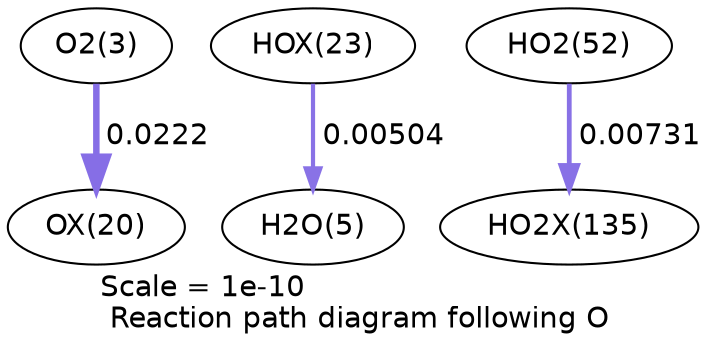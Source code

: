 digraph reaction_paths {
center=1;
s5 -> s25[fontname="Helvetica", penwidth=3.12, arrowsize=1.56, color="0.7, 0.522, 0.9"
, label=" 0.0222"];
s28 -> s7[fontname="Helvetica", penwidth=2.01, arrowsize=1, color="0.7, 0.505, 0.9"
, label=" 0.00504"];
s21 -> s40[fontname="Helvetica", penwidth=2.29, arrowsize=1.14, color="0.7, 0.507, 0.9"
, label=" 0.00731"];
s5 [ fontname="Helvetica", label="O2(3)"];
s7 [ fontname="Helvetica", label="H2O(5)"];
s21 [ fontname="Helvetica", label="HO2(52)"];
s25 [ fontname="Helvetica", label="OX(20)"];
s28 [ fontname="Helvetica", label="HOX(23)"];
s40 [ fontname="Helvetica", label="HO2X(135)"];
 label = "Scale = 1e-10\l Reaction path diagram following O";
 fontname = "Helvetica";
}
